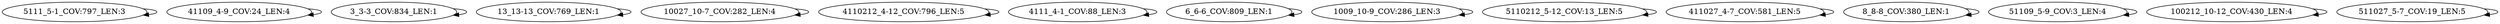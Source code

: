 digraph G {
    "5111_5-1_COV:797_LEN:3" -> "5111_5-1_COV:797_LEN:3";
    "41109_4-9_COV:24_LEN:4" -> "41109_4-9_COV:24_LEN:4";
    "3_3-3_COV:834_LEN:1" -> "3_3-3_COV:834_LEN:1";
    "13_13-13_COV:769_LEN:1" -> "13_13-13_COV:769_LEN:1";
    "10027_10-7_COV:282_LEN:4" -> "10027_10-7_COV:282_LEN:4";
    "4110212_4-12_COV:796_LEN:5" -> "4110212_4-12_COV:796_LEN:5";
    "4111_4-1_COV:88_LEN:3" -> "4111_4-1_COV:88_LEN:3";
    "6_6-6_COV:809_LEN:1" -> "6_6-6_COV:809_LEN:1";
    "1009_10-9_COV:286_LEN:3" -> "1009_10-9_COV:286_LEN:3";
    "5110212_5-12_COV:13_LEN:5" -> "5110212_5-12_COV:13_LEN:5";
    "411027_4-7_COV:581_LEN:5" -> "411027_4-7_COV:581_LEN:5";
    "8_8-8_COV:380_LEN:1" -> "8_8-8_COV:380_LEN:1";
    "51109_5-9_COV:3_LEN:4" -> "51109_5-9_COV:3_LEN:4";
    "100212_10-12_COV:430_LEN:4" -> "100212_10-12_COV:430_LEN:4";
    "511027_5-7_COV:19_LEN:5" -> "511027_5-7_COV:19_LEN:5";
}

